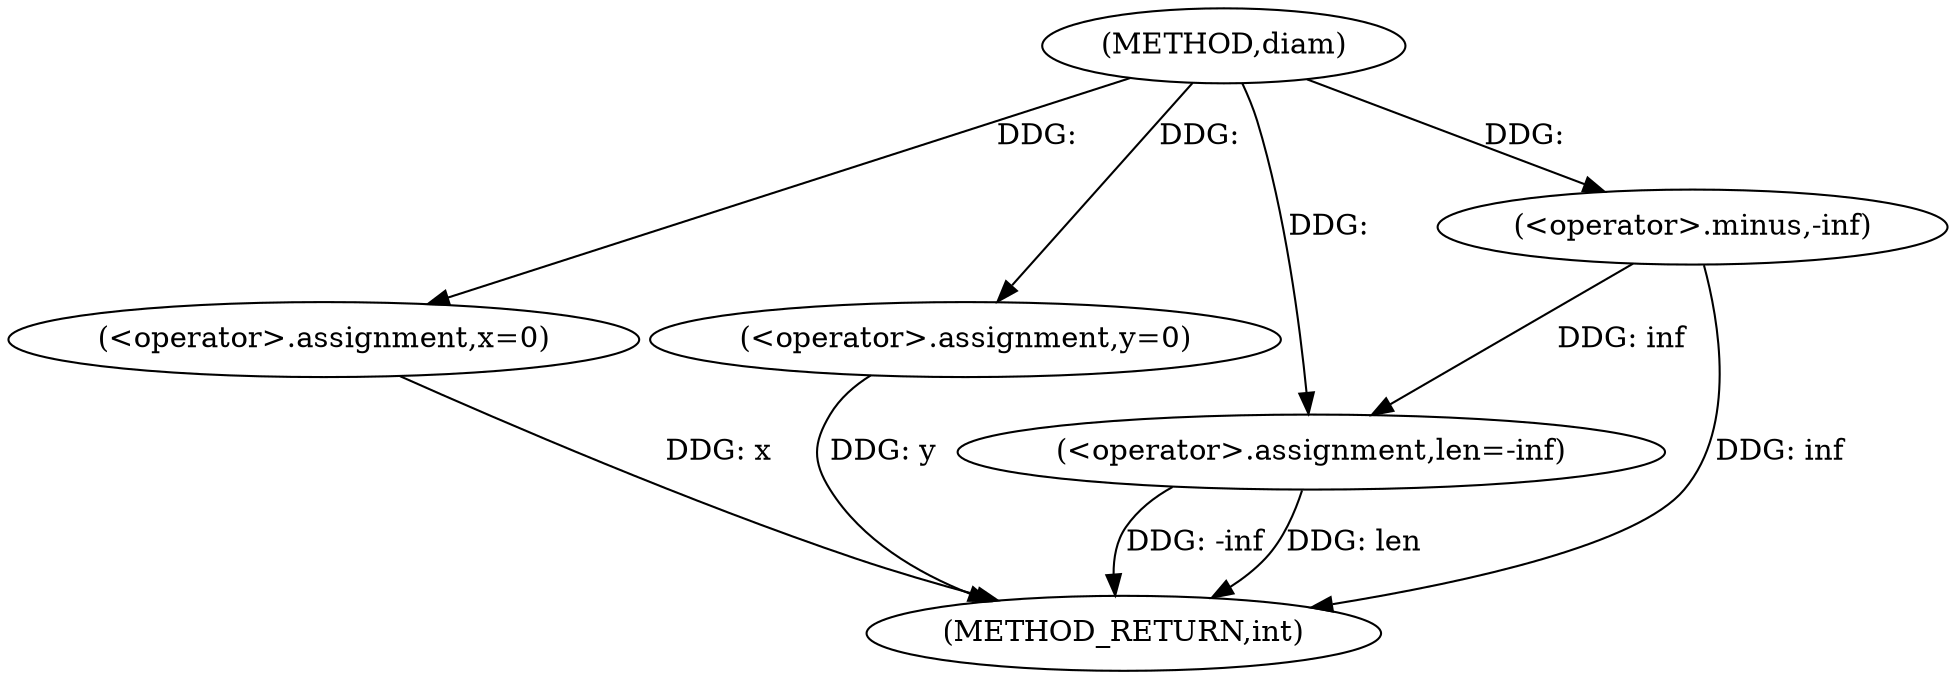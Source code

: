 digraph "diam" {  
"1000384" [label = "(METHOD,diam)" ]
"1000398" [label = "(METHOD_RETURN,int)" ]
"1000387" [label = "(<operator>.assignment,x=0)" ]
"1000391" [label = "(<operator>.assignment,y=0)" ]
"1000394" [label = "(<operator>.assignment,len=-inf)" ]
"1000396" [label = "(<operator>.minus,-inf)" ]
  "1000394" -> "1000398"  [ label = "DDG: -inf"] 
  "1000396" -> "1000398"  [ label = "DDG: inf"] 
  "1000391" -> "1000398"  [ label = "DDG: y"] 
  "1000387" -> "1000398"  [ label = "DDG: x"] 
  "1000394" -> "1000398"  [ label = "DDG: len"] 
  "1000384" -> "1000387"  [ label = "DDG: "] 
  "1000384" -> "1000391"  [ label = "DDG: "] 
  "1000396" -> "1000394"  [ label = "DDG: inf"] 
  "1000384" -> "1000394"  [ label = "DDG: "] 
  "1000384" -> "1000396"  [ label = "DDG: "] 
}
